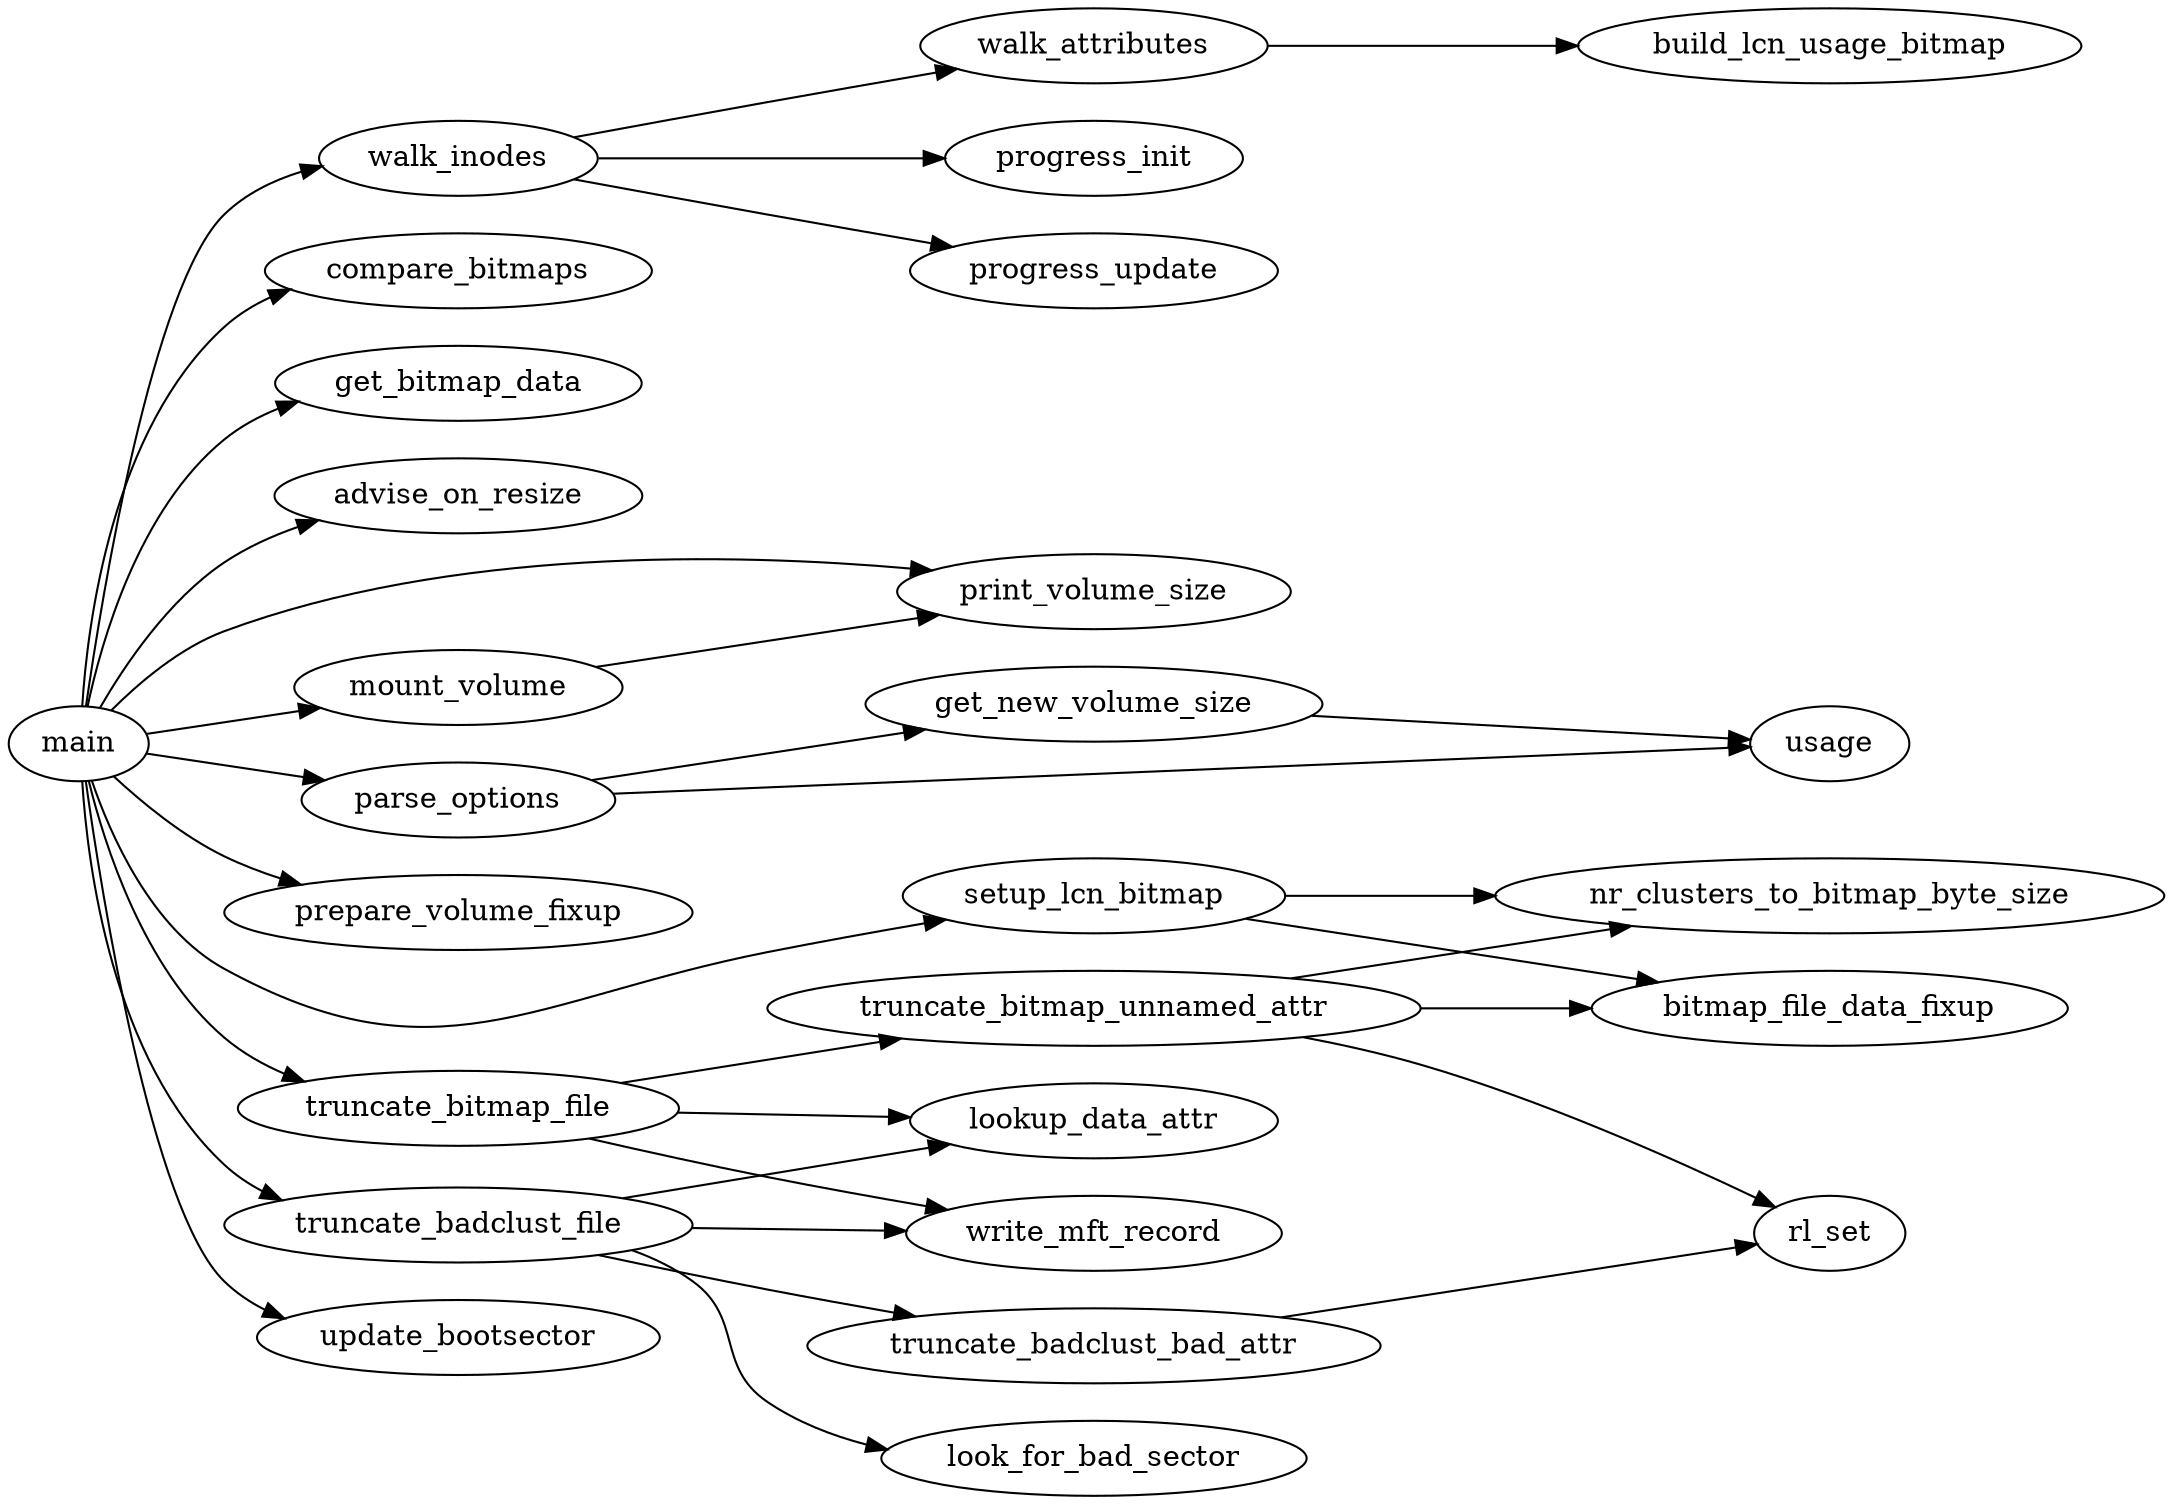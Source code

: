 digraph "bla" {
	graph [
		fontsize = "14"
		fontname = "Times-Roman"
		fontcolor = "black"
		rankdir = "LR"
		bb = "0,0,728,714"
		color = "black"
	]
	node [
		fontsize = "14"
		fontname = "Times-Roman"
		fontcolor = "black"
		shape = "ellipse"
		color = "black"
	]
	edge [
		fontsize = "14"
		fontname = "Times-Roman"
		fontcolor = "black"
		color = "black"
	]
	"build_lcn_usage_bitmap" [
		label = "\N"
		color = "black"
		width = "2.190000"
		fontsize = "14"
		fontname = "Times-Roman"
		fontcolor = "black"
		pos = "617,696"
		height = "0.500000"
		shape = "ellipse"
	]
	"compare_bitmaps" [
		label = "\N"
		color = "black"
		width = "1.670000"
		fontsize = "14"
		fontname = "Times-Roman"
		fontcolor = "black"
		pos = "172,588"
		height = "0.500000"
		shape = "ellipse"
	]
	"get_bitmap_data" [
		label = "\N"
		color = "black"
		width = "1.580000"
		fontsize = "14"
		fontname = "Times-Roman"
		fontcolor = "black"
		pos = "172,534"
		height = "0.500000"
		shape = "ellipse"
	]
	"get_new_volume_size" [
		label = "\N"
		color = "black"
		width = "2.030000"
		fontsize = "14"
		fontname = "Times-Roman"
		fontcolor = "black"
		pos = "380,380"
		height = "0.500000"
		shape = "ellipse"
	]
	"usage" [
		label = "\N"
		color = "black"
		width = "0.750000"
		fontsize = "14"
		fontname = "Times-Roman"
		fontcolor = "black"
		pos = "617,361"
		height = "0.500000"
		shape = "ellipse"
	]
	"look_for_bad_sector" [
		label = "\N"
		color = "black"
		width = "1.890000"
		fontsize = "14"
		fontname = "Times-Roman"
		fontcolor = "black"
		pos = "380,18"
		height = "0.500000"
		shape = "ellipse"
	]
	"lookup_data_attr" [
		label = "\N"
		color = "black"
		width = "1.580000"
		fontsize = "14"
		fontname = "Times-Roman"
		fontcolor = "black"
		pos = "380,180"
		height = "0.500000"
		shape = "ellipse"
	]
	"main" [
		label = "\N"
		color = "black"
		width = "0.750000"
		fontsize = "14"
		fontname = "Times-Roman"
		fontcolor = "black"
		pos = "35,361"
		height = "0.500000"
		shape = "ellipse"
	]
	"advise_on_resize" [
		label = "\N"
		color = "black"
		width = "1.610000"
		fontsize = "14"
		fontname = "Times-Roman"
		fontcolor = "black"
		pos = "172,480"
		height = "0.500000"
		shape = "ellipse"
	]
	"mount_volume" [
		label = "\N"
		color = "black"
		width = "1.440000"
		fontsize = "14"
		fontname = "Times-Roman"
		fontcolor = "black"
		pos = "172,388"
		height = "0.500000"
		shape = "ellipse"
	]
	"parse_options" [
		label = "\N"
		color = "black"
		width = "1.360000"
		fontsize = "14"
		fontname = "Times-Roman"
		fontcolor = "black"
		pos = "172,334"
		height = "0.500000"
		shape = "ellipse"
	]
	"prepare_volume_fixup" [
		label = "\N"
		color = "black"
		width = "2.060000"
		fontsize = "14"
		fontname = "Times-Roman"
		fontcolor = "black"
		pos = "172,280"
		height = "0.500000"
		shape = "ellipse"
	]
	"print_volume_size" [
		label = "\N"
		color = "black"
		width = "1.720000"
		fontsize = "14"
		fontname = "Times-Roman"
		fontcolor = "black"
		pos = "380,434"
		height = "0.500000"
		shape = "ellipse"
	]
	"setup_lcn_bitmap" [
		label = "\N"
		color = "black"
		width = "1.670000"
		fontsize = "14"
		fontname = "Times-Roman"
		fontcolor = "black"
		pos = "380,288"
		height = "0.500000"
		shape = "ellipse"
	]
	"truncate_badclust_file" [
		label = "\N"
		color = "black"
		width = "2"
		fontsize = "14"
		fontname = "Times-Roman"
		fontcolor = "black"
		pos = "172,126"
		height = "0.500000"
		shape = "ellipse"
	]
	"truncate_bitmap_file" [
		label = "\N"
		color = "black"
		width = "1.890000"
		fontsize = "14"
		fontname = "Times-Roman"
		fontcolor = "black"
		pos = "172,184"
		height = "0.500000"
		shape = "ellipse"
	]
	"update_bootsector" [
		label = "\N"
		color = "black"
		width = "1.690000"
		fontsize = "14"
		fontname = "Times-Roman"
		fontcolor = "black"
		pos = "172,72"
		height = "0.500000"
		shape = "ellipse"
	]
	"walk_inodes" [
		label = "\N"
		color = "black"
		width = "1.250000"
		fontsize = "14"
		fontname = "Times-Roman"
		fontcolor = "black"
		pos = "172,642"
		height = "0.500000"
		shape = "ellipse"
	]
	"bitmap_file_data_fixup" [
		label = "\N"
		color = "black"
		width = "2.110000"
		fontsize = "14"
		fontname = "Times-Roman"
		fontcolor = "black"
		pos = "617,234"
		height = "0.500000"
		shape = "ellipse"
	]
	"nr_clusters_to_bitmap_byte_size" [
		label = "\N"
		color = "black"
		width = "2.860000"
		fontsize = "14"
		fontname = "Times-Roman"
		fontcolor = "black"
		pos = "617,288"
		height = "0.500000"
		shape = "ellipse"
	]
	"truncate_badclust_bad_attr" [
		label = "\N"
		color = "black"
		width = "2.390000"
		fontsize = "14"
		fontname = "Times-Roman"
		fontcolor = "black"
		pos = "380,72"
		height = "0.500000"
		shape = "ellipse"
	]
	"rl_set" [
		label = "\N"
		color = "black"
		width = "0.750000"
		fontsize = "14"
		fontname = "Times-Roman"
		fontcolor = "black"
		pos = "617,126"
		height = "0.500000"
		shape = "ellipse"
	]
	"write_mft_record" [
		label = "\N"
		color = "black"
		width = "1.640000"
		fontsize = "14"
		fontname = "Times-Roman"
		fontcolor = "black"
		pos = "380,126"
		height = "0.500000"
		shape = "ellipse"
	]
	"truncate_bitmap_unnamed_attr" [
		label = "\N"
		color = "black"
		width = "2.690000"
		fontsize = "14"
		fontname = "Times-Roman"
		fontcolor = "black"
		pos = "380,234"
		height = "0.500000"
		shape = "ellipse"
	]
	"walk_attributes" [
		label = "\N"
		color = "black"
		width = "1.470000"
		fontsize = "14"
		fontname = "Times-Roman"
		fontcolor = "black"
		pos = "380,696"
		height = "0.500000"
		shape = "ellipse"
	]
	"progress_init" [
		label = "\N"
		color = "black"
		width = "1.310000"
		fontsize = "14"
		fontname = "Times-Roman"
		fontcolor = "black"
		pos = "380,642"
		height = "0.500000"
		shape = "ellipse"
	]
	"progress_update" [
		label = "\N"
		color = "black"
		width = "1.560000"
		fontsize = "14"
		fontname = "Times-Roman"
		fontcolor = "black"
		pos = "380,588"
		height = "0.500000"
		shape = "ellipse"
	]
	"get_new_volume_size" -> "usage" [
		fontsize = "14"
		fontname = "Times-Roman"
		fontcolor = "black"
		pos = "e,590,363  450,374 491,371 544,367 579,364"
		color = "black"
	]
	"main" -> "advise_on_resize" [
		fontsize = "14"
		fontname = "Times-Roman"
		fontcolor = "black"
		pos = "e,131,467  44,378 54,397 74,428 98,448 105,454 114,459 122,463"
		color = "black"
	]
	"main" -> "compare_bitmaps" [
		fontsize = "14"
		fontname = "Times-Roman"
		fontcolor = "black"
		pos = "e,124,577  39,379 48,423 72,534 98,561 103,566 110,571 118,574"
		color = "black"
	]
	"main" -> "get_bitmap_data" [
		fontsize = "14"
		fontname = "Times-Roman"
		fontcolor = "black"
		pos = "e,126,523  38,379 44,410 61,471 98,507 104,512 110,516 117,519"
		color = "black"
	]
	"main" -> "mount_volume" [
		fontsize = "14"
		fontname = "Times-Roman"
		fontcolor = "black"
		pos = "e,126,379  61,366 77,369 98,374 116,377"
		color = "black"
	]
	"main" -> "parse_options" [
		fontsize = "14"
		fontname = "Times-Roman"
		fontcolor = "black"
		pos = "e,129,343  61,356 77,353 99,348 119,345"
		color = "black"
	]
	"main" -> "prepare_volume_fixup" [
		fontsize = "14"
		fontname = "Times-Roman"
		fontcolor = "black"
		pos = "e,125,294  50,346 62,334 80,317 98,307 104,304 110,301 116,298"
		color = "black"
	]
	"main" -> "print_volume_size" [
		fontsize = "14"
		fontname = "Times-Roman"
		fontcolor = "black"
		pos = "e,321,440  48,377 60,390 78,407 98,415 168,443 255,444 313,441"
		color = "black"
	]
	"main" -> "setup_lcn_bitmap" [
		fontsize = "14"
		fontname = "Times-Roman"
		fontcolor = "black"
		pos = "e,336,276  43,343 55,315 81,262 98,253 156,220 181,244 246,253 254,254 295,264 328,274"
		color = "black"
	]
	"main" -> "truncate_badclust_file" [
		fontsize = "14"
		fontname = "Times-Roman"
		fontcolor = "black"
		pos = "e,123,139  39,343 48,298 73,185 98,157 103,152 108,148 114,144"
		color = "black"
	]
	"main" -> "truncate_bitmap_file" [
		fontsize = "14"
		fontname = "Times-Roman"
		fontcolor = "black"
		pos = "e,129,198  39,343 46,314 64,256 98,220 105,213 112,208 120,203"
		color = "black"
	]
	"main" -> "update_bootsector" [
		fontsize = "14"
		fontname = "Times-Roman"
		fontcolor = "black"
		pos = "e,122,83  37,343 44,290 66,135 98,99 103,94 108,91 113,88"
		color = "black"
	]
	"main" -> "walk_inodes" [
		fontsize = "14"
		fontname = "Times-Roman"
		fontcolor = "black"
		pos = "e,130,634  37,379 44,431 67,579 98,615 105,622 113,627 121,630"
		color = "black"
	]
	"mount_volume" -> "print_volume_size" [
		fontsize = "14"
		fontname = "Times-Roman"
		fontcolor = "black"
		pos = "e,330,423  216,398 247,405 290,414 323,421"
		color = "black"
	]
	"parse_options" -> "get_new_volume_size" [
		fontsize = "14"
		fontname = "Times-Roman"
		fontcolor = "black"
		pos = "e,325,368  214,343 244,350 285,359 318,366"
		color = "black"
	]
	"parse_options" -> "usage" [
		fontsize = "14"
		fontname = "Times-Roman"
		fontcolor = "black"
		pos = "e,590,359  220,337 311,343 505,354 583,359"
		color = "black"
	]
	"setup_lcn_bitmap" -> "bitmap_file_data_fixup" [
		fontsize = "14"
		fontname = "Times-Roman"
		fontcolor = "black"
		pos = "e,562,247  428,277 464,269 514,258 554,249"
		color = "black"
	]
	"setup_lcn_bitmap" -> "nr_clusters_to_bitmap_byte_size" [
		fontsize = "14"
		fontname = "Times-Roman"
		fontcolor = "black"
		pos = "e,514,288  440,288 459,288 482,288 504,288"
		color = "black"
	]
	"truncate_badclust_bad_attr" -> "rl_set" [
		fontsize = "14"
		fontname = "Times-Roman"
		fontcolor = "black"
		pos = "e,591,120  438,85 484,95 546,110 583,118"
		color = "black"
	]
	"truncate_badclust_file" -> "look_for_bad_sector" [
		fontsize = "14"
		fontname = "Times-Roman"
		fontcolor = "black"
		pos = "e,321,27  222,113 231,109 239,105 246,99 269,82 259,62 282,45 291,39 302,34 312,30"
		color = "black"
	]
	"truncate_badclust_file" -> "lookup_data_attr" [
		fontsize = "14"
		fontname = "Times-Roman"
		fontcolor = "black"
		pos = "e,336,168  222,139 255,147 297,158 329,166"
		color = "black"
	]
	"truncate_badclust_file" -> "truncate_badclust_bad_attr" [
		fontsize = "14"
		fontname = "Times-Roman"
		fontcolor = "black"
		pos = "e,326,86  222,113 250,106 286,96 316,88"
		color = "black"
	]
	"truncate_badclust_file" -> "write_mft_record" [
		fontsize = "14"
		fontname = "Times-Roman"
		fontcolor = "black"
		pos = "e,321,126  245,126 267,126 290,126 311,126"
		color = "black"
	]
	"truncate_bitmap_file" -> "lookup_data_attr" [
		fontsize = "14"
		fontname = "Times-Roman"
		fontcolor = "black"
		pos = "e,323,181  240,183 264,183 290,182 313,181"
		color = "black"
	]
	"truncate_bitmap_file" -> "truncate_bitmap_unnamed_attr" [
		fontsize = "14"
		fontname = "Times-Roman"
		fontcolor = "black"
		pos = "e,320,220  223,196 249,202 282,210 311,218"
		color = "black"
	]
	"truncate_bitmap_file" -> "write_mft_record" [
		fontsize = "14"
		fontname = "Times-Roman"
		fontcolor = "black"
		pos = "e,335,138  218,171 238,165 261,159 282,153 297,149 312,144 326,140"
		color = "black"
	]
	"truncate_bitmap_unnamed_attr" -> "bitmap_file_data_fixup" [
		fontsize = "14"
		fontname = "Times-Roman"
		fontcolor = "black"
		pos = "e,541,234  478,234 496,234 514,234 531,234"
		color = "black"
	]
	"truncate_bitmap_unnamed_attr" -> "nr_clusters_to_bitmap_byte_size" [
		fontsize = "14"
		fontname = "Times-Roman"
		fontcolor = "black"
		pos = "e,554,274  442,248 474,255 513,265 547,272"
		color = "black"
	]
	"truncate_bitmap_unnamed_attr" -> "rl_set" [
		fontsize = "14"
		fontname = "Times-Roman"
		fontcolor = "black"
		pos = "e,598,139  440,220 453,216 466,212 478,207 518,190 562,163 590,145"
		color = "black"
	]
	"walk_attributes" -> "build_lcn_usage_bitmap" [
		fontsize = "14"
		fontname = "Times-Roman"
		fontcolor = "black"
		pos = "e,538,696  434,696 462,696 496,696 528,696"
		color = "black"
	]
	"walk_inodes" -> "progress_init" [
		fontsize = "14"
		fontname = "Times-Roman"
		fontcolor = "black"
		pos = "e,333,642  218,642 249,642 289,642 322,642"
		color = "black"
	]
	"walk_inodes" -> "progress_update" [
		fontsize = "14"
		fontname = "Times-Roman"
		fontcolor = "black"
		pos = "e,336,599  210,632 244,624 292,611 328,601"
		color = "black"
	]
	"walk_inodes" -> "walk_attributes" [
		fontsize = "14"
		fontname = "Times-Roman"
		fontcolor = "black"
		pos = "e,338,685  210,652 244,660 293,673 330,683"
		color = "black"
	]
}
